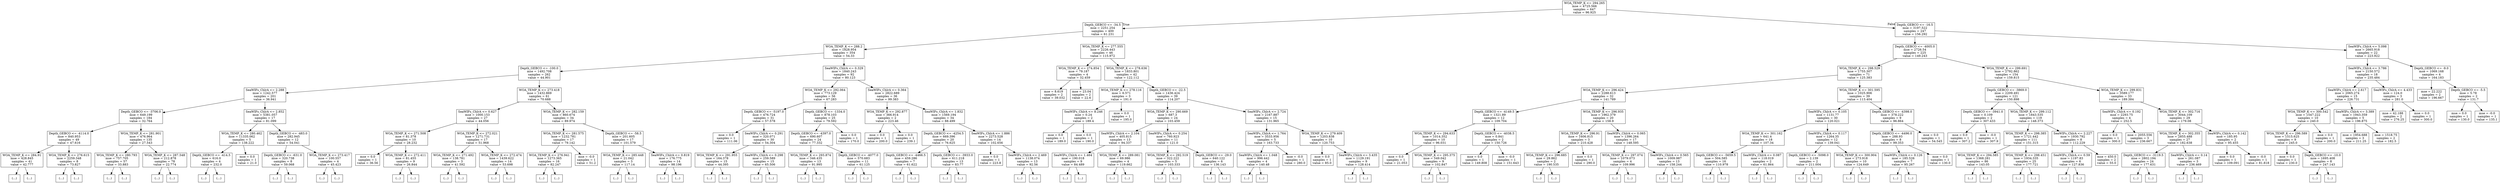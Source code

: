 digraph Tree {
node [shape=box] ;
0 [label="WOA_TEMP_K <= 294.265\nmse = 4725.566\nsamples = 647\nvalue = 96.925"] ;
1 [label="Depth_GEBCO <= -34.5\nmse = 2251.254\nsamples = 400\nvalue = 61.231"] ;
0 -> 1 [labeldistance=2.5, labelangle=45, headlabel="True"] ;
2 [label="WOA_TEMP_K <= 288.2\nmse = 1828.954\nsamples = 354\nvalue = 54.33"] ;
1 -> 2 ;
3 [label="Depth_GEBCO <= -100.0\nmse = 1492.708\nsamples = 262\nvalue = 44.901"] ;
2 -> 3 ;
4 [label="SeaWIFs_ChlrA <= 2.288\nmse = 1242.577\nsamples = 201\nvalue = 36.941"] ;
3 -> 4 ;
5 [label="Depth_GEBCO <= -3706.0\nmse = 649.199\nsamples = 184\nvalue = 32.764"] ;
4 -> 5 ;
6 [label="Depth_GEBCO <= -4114.0\nmse = 840.953\nsamples = 49\nvalue = 47.616"] ;
5 -> 6 ;
7 [label="WOA_TEMP_K <= 284.91\nmse = 428.845\nsamples = 41\nvalue = 42.777"] ;
6 -> 7 ;
8 [label="(...)"] ;
7 -> 8 ;
59 [label="(...)"] ;
7 -> 59 ;
84 [label="WOA_TEMP_K <= 276.615\nmse = 2259.348\nsamples = 8\nvalue = 73.827"] ;
6 -> 84 ;
85 [label="(...)"] ;
84 -> 85 ;
94 [label="(...)"] ;
84 -> 94 ;
99 [label="WOA_TEMP_K <= 281.901\nmse = 476.964\nsamples = 135\nvalue = 27.543"] ;
5 -> 99 ;
100 [label="WOA_TEMP_K <= 280.793\nmse = 757.705\nsamples = 57\nvalue = 33.883"] ;
99 -> 100 ;
101 [label="(...)"] ;
100 -> 101 ;
200 [label="(...)"] ;
100 -> 200 ;
209 [label="WOA_TEMP_K <= 287.548\nmse = 212.878\nsamples = 78\nvalue = 22.774"] ;
99 -> 209 ;
210 [label="(...)"] ;
209 -> 210 ;
289 [label="(...)"] ;
209 -> 289 ;
290 [label="SeaWIFs_ChlrA <= 2.852\nmse = 5381.057\nsamples = 17\nvalue = 81.099"] ;
4 -> 290 ;
291 [label="WOA_TEMP_K <= 280.462\nmse = 11335.062\nsamples = 5\nvalue = 138.222"] ;
290 -> 291 ;
292 [label="Depth_GEBCO <= -414.5\nmse = 616.0\nsamples = 4\nvalue = 232.0"] ;
291 -> 292 ;
293 [label="(...)"] ;
292 -> 293 ;
296 [label="(...)"] ;
292 -> 296 ;
297 [label="mse = 0.0\nsamples = 1\nvalue = 21.0"] ;
291 -> 297 ;
298 [label="Depth_GEBCO <= -483.0\nmse = 282.945\nsamples = 12\nvalue = 54.041"] ;
290 -> 298 ;
299 [label="Depth_GEBCO <= -631.0\nmse = 320.738\nsamples = 8\nvalue = 59.068"] ;
298 -> 299 ;
300 [label="(...)"] ;
299 -> 300 ;
305 [label="(...)"] ;
299 -> 305 ;
308 [label="WOA_TEMP_K <= 273.417\nmse = 100.557\nsamples = 4\nvalue = 45.423"] ;
298 -> 308 ;
309 [label="(...)"] ;
308 -> 309 ;
310 [label="(...)"] ;
308 -> 310 ;
311 [label="WOA_TEMP_K <= 273.418\nmse = 1432.869\nsamples = 61\nvalue = 70.688"] ;
3 -> 311 ;
312 [label="SeaWIFs_ChlrA <= 0.627\nmse = 1000.153\nsamples = 27\nvalue = 44.056"] ;
311 -> 312 ;
313 [label="WOA_TEMP_K <= 271.508\nmse = 81.378\nsamples = 10\nvalue = 28.232"] ;
312 -> 313 ;
314 [label="mse = 0.0\nsamples = 1\nvalue = 36.56"] ;
313 -> 314 ;
315 [label="WOA_TEMP_K <= 272.411\nmse = 81.455\nsamples = 9\nvalue = 26.844"] ;
313 -> 315 ;
316 [label="(...)"] ;
315 -> 316 ;
325 [label="(...)"] ;
315 -> 325 ;
326 [label="WOA_TEMP_K <= 272.021\nmse = 1271.731\nsamples = 17\nvalue = 51.968"] ;
312 -> 326 ;
327 [label="WOA_TEMP_K <= 271.492\nmse = 138.781\nsamples = 3\nvalue = 41.592"] ;
326 -> 327 ;
328 [label="(...)"] ;
327 -> 328 ;
329 [label="(...)"] ;
327 -> 329 ;
330 [label="WOA_TEMP_K <= 272.474\nmse = 1439.622\nsamples = 14\nvalue = 53.698"] ;
326 -> 330 ;
331 [label="(...)"] ;
330 -> 331 ;
332 [label="(...)"] ;
330 -> 332 ;
335 [label="WOA_TEMP_K <= 282.159\nmse = 860.674\nsamples = 34\nvalue = 89.974"] ;
311 -> 335 ;
336 [label="WOA_TEMP_K <= 281.575\nmse = 1232.781\nsamples = 17\nvalue = 79.142"] ;
335 -> 336 ;
337 [label="WOA_TEMP_K <= 276.941\nmse = 1273.365\nsamples = 16\nvalue = 82.247"] ;
336 -> 337 ;
338 [label="(...)"] ;
337 -> 338 ;
339 [label="(...)"] ;
337 -> 339 ;
354 [label="mse = -0.0\nsamples = 1\nvalue = 51.2"] ;
336 -> 354 ;
355 [label="Depth_GEBCO <= -58.5\nmse = 201.605\nsamples = 17\nvalue = 101.579"] ;
335 -> 355 ;
356 [label="WOA_TEMP_K <= 285.448\nmse = 21.042\nsamples = 3\nvalue = 117.14"] ;
355 -> 356 ;
357 [label="(...)"] ;
356 -> 357 ;
358 [label="(...)"] ;
356 -> 358 ;
361 [label="SeaWIFs_ChlrA <= 0.819\nmse = 176.775\nsamples = 14\nvalue = 98.196"] ;
355 -> 361 ;
362 [label="(...)"] ;
361 -> 362 ;
363 [label="(...)"] ;
361 -> 363 ;
380 [label="SeaWIFs_ChlrA <= 0.329\nmse = 1840.243\nsamples = 92\nvalue = 80.123"] ;
2 -> 380 ;
381 [label="WOA_TEMP_K <= 292.064\nmse = 773.129\nsamples = 56\nvalue = 67.283"] ;
380 -> 381 ;
382 [label="Depth_GEBCO <= -5197.0\nmse = 476.724\nsamples = 31\nvalue = 57.578"] ;
381 -> 382 ;
383 [label="mse = 0.0\nsamples = 1\nvalue = 111.06"] ;
382 -> 383 ;
384 [label="SeaWIFs_ChlrA <= 0.291\nmse = 320.071\nsamples = 30\nvalue = 54.304"] ;
382 -> 384 ;
385 [label="WOA_TEMP_K <= 291.955\nmse = 164.378\nsamples = 15\nvalue = 44.395"] ;
384 -> 385 ;
386 [label="(...)"] ;
385 -> 386 ;
409 [label="(...)"] ;
385 -> 409 ;
412 [label="SeaWIFs_ChlrA <= 0.298\nmse = 259.589\nsamples = 15\nvalue = 65.506"] ;
384 -> 412 ;
413 [label="(...)"] ;
412 -> 413 ;
420 [label="(...)"] ;
412 -> 420 ;
433 [label="Depth_GEBCO <= -1334.0\nmse = 878.103\nsamples = 25\nvalue = 79.592"] ;
381 -> 433 ;
434 [label="Depth_GEBCO <= -4397.0\nmse = 690.607\nsamples = 24\nvalue = 77.332"] ;
433 -> 434 ;
435 [label="WOA_TEMP_K <= 293.874\nmse = 346.435\nsamples = 13\nvalue = 91.995"] ;
434 -> 435 ;
436 [label="(...)"] ;
435 -> 436 ;
455 [label="(...)"] ;
435 -> 455 ;
456 [label="Depth_GEBCO <= -4077.0\nmse = 570.683\nsamples = 11\nvalue = 61.125"] ;
434 -> 456 ;
457 [label="(...)"] ;
456 -> 457 ;
460 [label="(...)"] ;
456 -> 460 ;
471 [label="mse = 0.0\nsamples = 1\nvalue = 170.0"] ;
433 -> 471 ;
472 [label="SeaWIFs_ChlrA <= 0.364\nmse = 2822.689\nsamples = 36\nvalue = 99.383"] ;
380 -> 472 ;
473 [label="WOA_TEMP_K <= 292.877\nmse = 366.914\nsamples = 2\nvalue = 223.46"] ;
472 -> 473 ;
474 [label="mse = 0.0\nsamples = 1\nvalue = 200.0"] ;
473 -> 474 ;
475 [label="mse = 0.0\nsamples = 1\nvalue = 239.1"] ;
473 -> 475 ;
476 [label="SeaWIFs_ChlrA <= 1.832\nmse = 1569.194\nsamples = 34\nvalue = 88.499"] ;
472 -> 476 ;
477 [label="Depth_GEBCO <= -4254.5\nmse = 669.396\nsamples = 20\nvalue = 76.625"] ;
476 -> 477 ;
478 [label="Depth_GEBCO <= -4466.5\nmse = 459.286\nsamples = 7\nvalue = 61.622"] ;
477 -> 478 ;
479 [label="(...)"] ;
478 -> 479 ;
488 [label="(...)"] ;
478 -> 488 ;
491 [label="Depth_GEBCO <= -3933.0\nmse = 611.218\nsamples = 13\nvalue = 83.77"] ;
477 -> 491 ;
492 [label="(...)"] ;
491 -> 492 ;
493 [label="(...)"] ;
491 -> 493 ;
516 [label="SeaWIFs_ChlrA <= 1.886\nmse = 2273.528\nsamples = 14\nvalue = 102.656"] ;
476 -> 516 ;
517 [label="mse = 0.0\nsamples = 1\nvalue = 223.8"] ;
516 -> 517 ;
518 [label="SeaWIFs_ChlrA <= 2.469\nmse = 1138.074\nsamples = 13\nvalue = 92.56"] ;
516 -> 518 ;
519 [label="(...)"] ;
518 -> 519 ;
528 [label="(...)"] ;
518 -> 528 ;
539 [label="WOA_TEMP_K <= 277.555\nmse = 2226.443\nsamples = 46\nvalue = 115.972"] ;
1 -> 539 ;
540 [label="WOA_TEMP_K <= 274.854\nmse = 79.187\nsamples = 4\nvalue = 32.459"] ;
539 -> 540 ;
541 [label="mse = 8.619\nsamples = 2\nvalue = 39.032"] ;
540 -> 541 ;
542 [label="mse = 23.04\nsamples = 2\nvalue = 22.6"] ;
540 -> 542 ;
543 [label="WOA_TEMP_K <= 278.636\nmse = 1833.801\nsamples = 42\nvalue = 122.112"] ;
539 -> 543 ;
544 [label="WOA_TEMP_K <= 278.116\nmse = 6.571\nsamples = 3\nvalue = 191.0"] ;
543 -> 544 ;
545 [label="SeaWIFs_ChlrA <= 8.246\nmse = 0.24\nsamples = 2\nvalue = 189.4"] ;
544 -> 545 ;
546 [label="mse = 0.0\nsamples = 1\nvalue = 189.0"] ;
545 -> 546 ;
547 [label="mse = 0.0\nsamples = 1\nvalue = 190.0"] ;
545 -> 547 ;
548 [label="mse = 0.0\nsamples = 1\nvalue = 195.0"] ;
544 -> 548 ;
549 [label="Depth_GEBCO <= -22.5\nmse = 1436.424\nsamples = 39\nvalue = 114.207"] ;
543 -> 549 ;
550 [label="WOA_TEMP_K <= 290.669\nmse = 687.3\nsamples = 24\nvalue = 103.459"] ;
549 -> 550 ;
551 [label="SeaWIFs_ChlrA <= 2.104\nmse = 405.815\nsamples = 13\nvalue = 94.337"] ;
550 -> 551 ;
552 [label="SeaWIFs_ChlrA <= 1.464\nmse = 190.018\nsamples = 9\nvalue = 84.489"] ;
551 -> 552 ;
553 [label="(...)"] ;
552 -> 553 ;
562 [label="(...)"] ;
552 -> 562 ;
569 [label="WOA_TEMP_K <= 289.081\nmse = 69.986\nsamples = 4\nvalue = 119.662"] ;
551 -> 569 ;
570 [label="(...)"] ;
569 -> 570 ;
573 [label="(...)"] ;
569 -> 573 ;
576 [label="SeaWIFs_ChlrA <= 0.254\nmse = 760.923\nsamples = 11\nvalue = 121.0"] ;
550 -> 576 ;
577 [label="WOA_TEMP_K <= 292.519\nmse = 322.222\nsamples = 5\nvalue = 103.333"] ;
576 -> 577 ;
578 [label="(...)"] ;
577 -> 578 ;
579 [label="(...)"] ;
577 -> 579 ;
582 [label="Depth_GEBCO <= -29.0\nmse = 640.122\nsamples = 6\nvalue = 136.143"] ;
576 -> 582 ;
583 [label="(...)"] ;
582 -> 583 ;
584 [label="(...)"] ;
582 -> 584 ;
587 [label="SeaWIFs_ChlrA <= 2.724\nmse = 2167.887\nsamples = 15\nvalue = 131.965"] ;
549 -> 587 ;
588 [label="SeaWIFs_ChlrA <= 1.764\nmse = 3533.956\nsamples = 5\nvalue = 163.733"] ;
587 -> 588 ;
589 [label="SeaWIFs_ChlrA <= 1.048\nmse = 996.442\nsamples = 4\nvalue = 140.48"] ;
588 -> 589 ;
590 [label="(...)"] ;
589 -> 590 ;
595 [label="(...)"] ;
589 -> 595 ;
596 [label="mse = -0.0\nsamples = 1\nvalue = 280.0"] ;
588 -> 596 ;
597 [label="WOA_TEMP_K <= 279.409\nmse = 1203.838\nsamples = 10\nvalue = 120.753"] ;
587 -> 597 ;
598 [label="mse = 0.0\nsamples = 1\nvalue = 85.0"] ;
597 -> 598 ;
599 [label="SeaWIFs_ChlrA <= 3.435\nmse = 1129.191\nsamples = 9\nvalue = 128.414"] ;
597 -> 599 ;
600 [label="(...)"] ;
599 -> 600 ;
601 [label="(...)"] ;
599 -> 601 ;
616 [label="Depth_GEBCO <= -16.5\nmse = 3197.522\nsamples = 247\nvalue = 156.292"] ;
0 -> 616 [labeldistance=2.5, labelangle=-45, headlabel="False"] ;
617 [label="Depth_GEBCO <= -4005.0\nmse = 2726.54\nsamples = 225\nvalue = 149.243"] ;
616 -> 617 ;
618 [label="WOA_TEMP_K <= 298.529\nmse = 1755.307\nsamples = 71\nvalue = 125.383"] ;
617 -> 618 ;
619 [label="WOA_TEMP_K <= 296.424\nmse = 2288.613\nsamples = 32\nvalue = 141.789"] ;
618 -> 619 ;
620 [label="Depth_GEBCO <= -4149.5\nmse = 1321.89\nsamples = 12\nvalue = 109.704"] ;
619 -> 620 ;
621 [label="WOA_TEMP_K <= 294.633\nmse = 1014.352\nsamples = 10\nvalue = 96.031"] ;
620 -> 621 ;
622 [label="mse = 0.0\nsamples = 1\nvalue = 21.053"] ;
621 -> 622 ;
623 [label="WOA_TEMP_K <= 295.375\nmse = 549.042\nsamples = 9\nvalue = 102.847"] ;
621 -> 623 ;
624 [label="(...)"] ;
623 -> 624 ;
633 [label="(...)"] ;
623 -> 633 ;
638 [label="Depth_GEBCO <= -4038.5\nmse = 0.841\nsamples = 2\nvalue = 150.726"] ;
620 -> 638 ;
639 [label="mse = 0.0\nsamples = 1\nvalue = 149.808"] ;
638 -> 639 ;
640 [label="mse = -0.0\nsamples = 1\nvalue = 151.643"] ;
638 -> 640 ;
641 [label="WOA_TEMP_K <= 296.935\nmse = 1962.379\nsamples = 20\nvalue = 158.9"] ;
619 -> 641 ;
642 [label="WOA_TEMP_K <= 296.91\nmse = 1606.815\nsamples = 3\nvalue = 210.428"] ;
641 -> 642 ;
643 [label="WOA_TEMP_K <= 296.685\nmse = 29.862\nsamples = 2\nvalue = 190.535"] ;
642 -> 643 ;
644 [label="(...)"] ;
643 -> 644 ;
645 [label="(...)"] ;
643 -> 645 ;
646 [label="mse = 0.0\nsamples = 1\nvalue = 290.0"] ;
642 -> 646 ;
647 [label="SeaWIFs_ChlrA <= 0.065\nmse = 1396.264\nsamples = 17\nvalue = 148.595"] ;
641 -> 647 ;
648 [label="WOA_TEMP_K <= 297.074\nmse = 1079.073\nsamples = 4\nvalue = 109.996"] ;
647 -> 648 ;
649 [label="(...)"] ;
648 -> 649 ;
650 [label="(...)"] ;
648 -> 650 ;
655 [label="SeaWIFs_ChlrA <= 0.565\nmse = 1009.987\nsamples = 13\nvalue = 158.244"] ;
647 -> 655 ;
656 [label="(...)"] ;
655 -> 656 ;
679 [label="(...)"] ;
655 -> 679 ;
680 [label="WOA_TEMP_K <= 301.595\nmse = 1025.906\nsamples = 39\nvalue = 113.404"] ;
618 -> 680 ;
681 [label="SeaWIFs_ChlrA <= 0.105\nmse = 1131.77\nsamples = 30\nvalue = 120.021"] ;
680 -> 681 ;
682 [label="WOA_TEMP_K <= 301.162\nmse = 641.4\nsamples = 18\nvalue = 107.34"] ;
681 -> 682 ;
683 [label="Depth_GEBCO <= -5659.5\nmse = 504.585\nsamples = 16\nvalue = 110.978"] ;
682 -> 683 ;
684 [label="(...)"] ;
683 -> 684 ;
687 [label="(...)"] ;
683 -> 687 ;
714 [label="SeaWIFs_ChlrA <= 0.087\nmse = 118.019\nsamples = 2\nvalue = 61.864"] ;
682 -> 714 ;
715 [label="(...)"] ;
714 -> 715 ;
716 [label="(...)"] ;
714 -> 716 ;
717 [label="SeaWIFs_ChlrA <= 0.117\nmse = 1264.35\nsamples = 12\nvalue = 139.041"] ;
681 -> 717 ;
718 [label="Depth_GEBCO <= -5098.0\nmse = 2.139\nsamples = 2\nvalue = 211.004"] ;
717 -> 718 ;
719 [label="(...)"] ;
718 -> 719 ;
720 [label="(...)"] ;
718 -> 720 ;
721 [label="WOA_TEMP_K <= 300.904\nmse = 273.918\nsamples = 10\nvalue = 124.649"] ;
717 -> 721 ;
722 [label="(...)"] ;
721 -> 722 ;
729 [label="(...)"] ;
721 -> 729 ;
740 [label="Depth_GEBCO <= -4398.0\nmse = 378.222\nsamples = 9\nvalue = 96.864"] ;
680 -> 740 ;
741 [label="Depth_GEBCO <= -4496.0\nmse = 288.93\nsamples = 8\nvalue = 99.353"] ;
740 -> 741 ;
742 [label="SeaWIFs_ChlrA <= 0.126\nmse = 185.526\nsamples = 7\nvalue = 95.267"] ;
741 -> 742 ;
743 [label="(...)"] ;
742 -> 743 ;
746 [label="(...)"] ;
742 -> 746 ;
755 [label="mse = 0.0\nsamples = 1\nvalue = 130.0"] ;
741 -> 755 ;
756 [label="mse = 0.0\nsamples = 1\nvalue = 54.545"] ;
740 -> 756 ;
757 [label="WOA_TEMP_K <= 299.691\nmse = 2792.862\nsamples = 154\nvalue = 159.815"] ;
617 -> 757 ;
758 [label="Depth_GEBCO <= -3869.0\nmse = 2209.491\nsamples = 121\nvalue = 150.898"] ;
757 -> 758 ;
759 [label="Depth_GEBCO <= -3941.0\nmse = 0.109\nsamples = 2\nvalue = 307.433"] ;
758 -> 759 ;
760 [label="mse = 0.0\nsamples = 1\nvalue = 307.2"] ;
759 -> 760 ;
761 [label="mse = -0.0\nsamples = 1\nvalue = 307.9"] ;
759 -> 761 ;
762 [label="WOA_TEMP_K <= 299.112\nmse = 1843.535\nsamples = 119\nvalue = 148.373"] ;
758 -> 762 ;
763 [label="WOA_TEMP_K <= 298.385\nmse = 1721.442\nsamples = 111\nvalue = 151.315"] ;
762 -> 763 ;
764 [label="WOA_TEMP_K <= 294.585\nmse = 1368.281\nsamples = 86\nvalue = 143.05"] ;
763 -> 764 ;
765 [label="(...)"] ;
764 -> 765 ;
776 [label="(...)"] ;
764 -> 776 ;
893 [label="WOA_TEMP_K <= 298.451\nmse = 1934.335\nsamples = 25\nvalue = 177.721"] ;
763 -> 893 ;
894 [label="(...)"] ;
893 -> 894 ;
895 [label="(...)"] ;
893 -> 895 ;
920 [label="SeaWIFs_ChlrA <= 2.227\nmse = 1930.792\nsamples = 8\nvalue = 112.229"] ;
762 -> 920 ;
921 [label="SeaWIFs_ChlrA <= 0.59\nmse = 1197.83\nsamples = 6\nvalue = 127.836"] ;
920 -> 921 ;
922 [label="(...)"] ;
921 -> 922 ;
929 [label="(...)"] ;
921 -> 929 ;
932 [label="mse = 450.0\nsamples = 2\nvalue = 55.0"] ;
920 -> 932 ;
933 [label="WOA_TEMP_K <= 299.831\nmse = 3589.177\nsamples = 33\nvalue = 189.384"] ;
757 -> 933 ;
934 [label="SeaWIFs_ChlrA <= 0.192\nmse = 2293.75\nsamples = 4\nvalue = 252.5"] ;
933 -> 934 ;
935 [label="mse = 0.0\nsamples = 1\nvalue = 300.0"] ;
934 -> 935 ;
936 [label="mse = 2055.556\nsamples = 3\nvalue = 236.667"] ;
934 -> 936 ;
937 [label="WOA_TEMP_K <= 302.716\nmse = 3044.109\nsamples = 29\nvalue = 179.08"] ;
933 -> 937 ;
938 [label="WOA_TEMP_K <= 302.355\nmse = 2855.488\nsamples = 27\nvalue = 182.638"] ;
937 -> 938 ;
939 [label="Depth_GEBCO <= -3119.5\nmse = 2802.194\nsamples = 24\nvalue = 177.631"] ;
938 -> 939 ;
940 [label="(...)"] ;
939 -> 940 ;
963 [label="(...)"] ;
939 -> 963 ;
976 [label="SeaWIFs_ChlrA <= 0.14\nmse = 261.087\nsamples = 3\nvalue = 236.469"] ;
938 -> 976 ;
977 [label="(...)"] ;
976 -> 977 ;
978 [label="(...)"] ;
976 -> 978 ;
981 [label="SeaWIFs_ChlrA <= 0.142\nmse = 185.95\nsamples = 2\nvalue = 95.455"] ;
937 -> 981 ;
982 [label="mse = 0.0\nsamples = 1\nvalue = 109.091"] ;
981 -> 982 ;
983 [label="mse = -0.0\nsamples = 1\nvalue = 81.818"] ;
981 -> 983 ;
984 [label="SeaWIFs_ChlrA <= 5.098\nmse = 2665.918\nsamples = 22\nvalue = 223.922"] ;
616 -> 984 ;
985 [label="SeaWIFs_ChlrA <= 3.786\nmse = 2150.572\nsamples = 18\nvalue = 235.484"] ;
984 -> 985 ;
986 [label="SeaWIFs_ChlrA <= 2.617\nmse = 2065.274\nsamples = 15\nvalue = 226.731"] ;
985 -> 986 ;
987 [label="WOA_TEMP_K <= 300.542\nmse = 1547.222\nsamples = 10\nvalue = 240.0"] ;
986 -> 987 ;
988 [label="WOA_TEMP_K <= 296.589\nmse = 1515.625\nsamples = 9\nvalue = 245.0"] ;
987 -> 988 ;
989 [label="mse = 0.0\nsamples = 1\nvalue = 230.0"] ;
988 -> 989 ;
990 [label="Depth_GEBCO <= -10.0\nmse = 1695.408\nsamples = 8\nvalue = 247.143"] ;
988 -> 990 ;
991 [label="(...)"] ;
990 -> 991 ;
992 [label="(...)"] ;
990 -> 992 ;
997 [label="mse = 0.0\nsamples = 1\nvalue = 200.0"] ;
987 -> 997 ;
998 [label="SeaWIFs_ChlrA <= 3.389\nmse = 1943.359\nsamples = 5\nvalue = 196.875"] ;
986 -> 998 ;
999 [label="mse = 1954.688\nsamples = 3\nvalue = 211.25"] ;
998 -> 999 ;
1000 [label="mse = 1518.75\nsamples = 2\nvalue = 182.5"] ;
998 -> 1000 ;
1001 [label="SeaWIFs_ChlrA <= 4.433\nmse = 124.0\nsamples = 3\nvalue = 281.0"] ;
985 -> 1001 ;
1002 [label="mse = 42.188\nsamples = 2\nvalue = 276.25"] ;
1001 -> 1002 ;
1003 [label="mse = 0.0\nsamples = 1\nvalue = 300.0"] ;
1001 -> 1003 ;
1004 [label="Depth_GEBCO <= -9.0\nmse = 1069.168\nsamples = 4\nvalue = 164.183"] ;
984 -> 1004 ;
1005 [label="mse = 22.222\nsamples = 2\nvalue = 196.667"] ;
1004 -> 1005 ;
1006 [label="Depth_GEBCO <= -5.5\nmse = 5.78\nsamples = 2\nvalue = 131.7"] ;
1004 -> 1006 ;
1007 [label="mse = 0.0\nsamples = 1\nvalue = 130.0"] ;
1006 -> 1007 ;
1008 [label="mse = -0.0\nsamples = 1\nvalue = 135.1"] ;
1006 -> 1008 ;
}